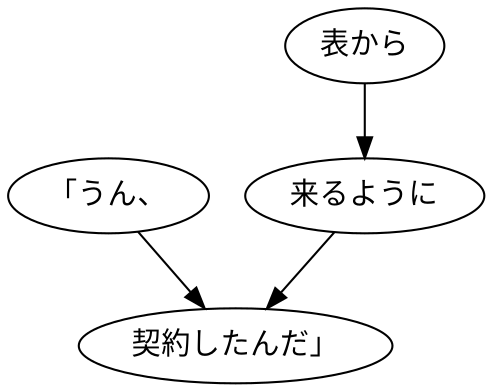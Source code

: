 digraph graph5349 {
	node0 [label="「うん、"];
	node1 [label="表から"];
	node2 [label="来るように"];
	node3 [label="契約したんだ」"];
	node0 -> node3;
	node1 -> node2;
	node2 -> node3;
}
